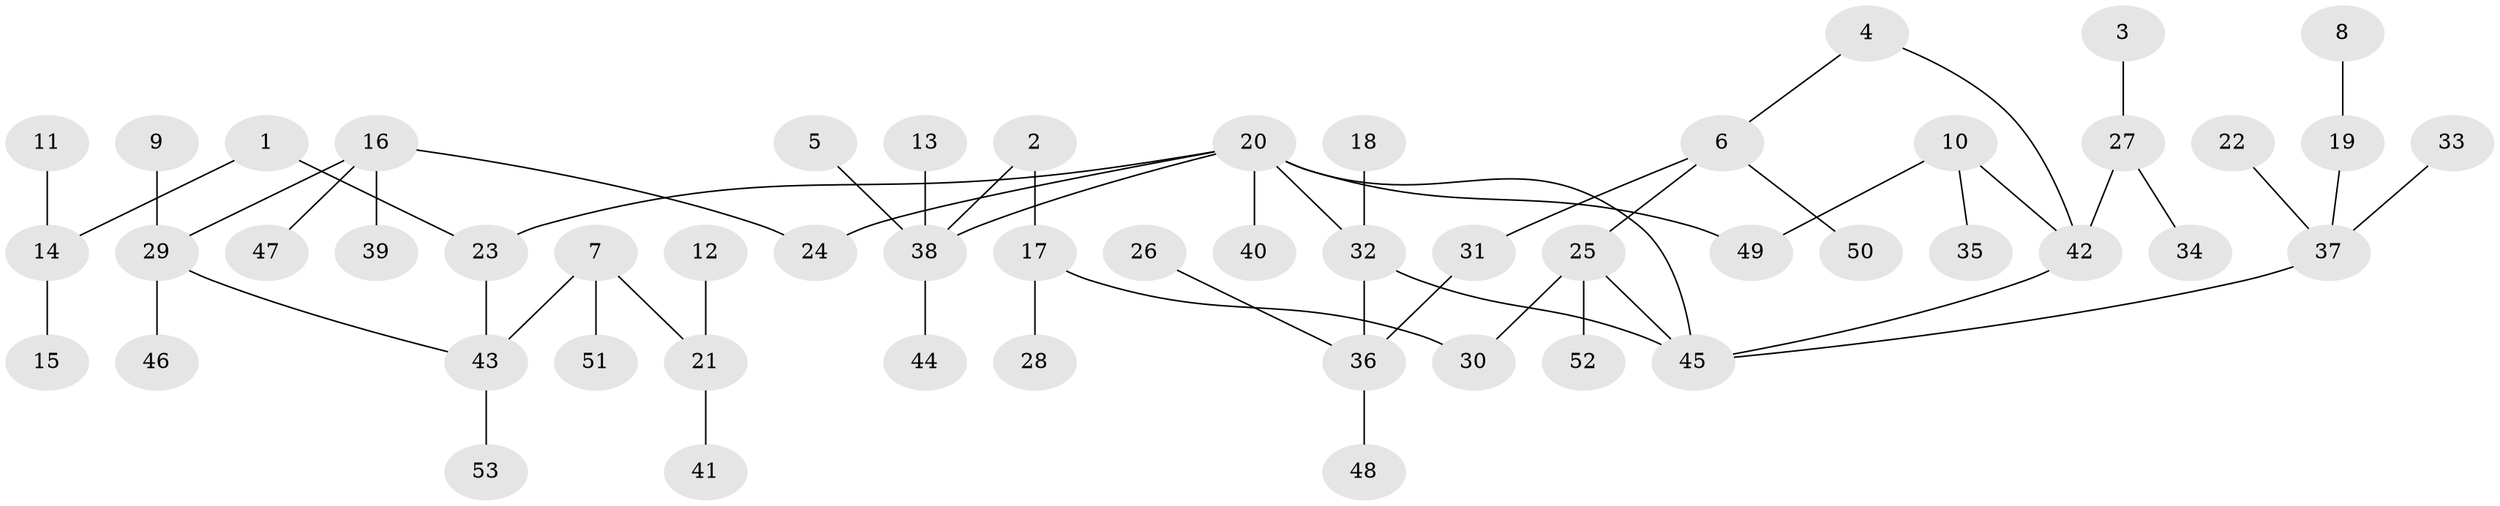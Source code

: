 // original degree distribution, {4: 0.05660377358490566, 9: 0.009433962264150943, 6: 0.02830188679245283, 3: 0.10377358490566038, 5: 0.0660377358490566, 2: 0.25471698113207547, 1: 0.4811320754716981}
// Generated by graph-tools (version 1.1) at 2025/01/03/09/25 03:01:05]
// undirected, 53 vertices, 58 edges
graph export_dot {
graph [start="1"]
  node [color=gray90,style=filled];
  1;
  2;
  3;
  4;
  5;
  6;
  7;
  8;
  9;
  10;
  11;
  12;
  13;
  14;
  15;
  16;
  17;
  18;
  19;
  20;
  21;
  22;
  23;
  24;
  25;
  26;
  27;
  28;
  29;
  30;
  31;
  32;
  33;
  34;
  35;
  36;
  37;
  38;
  39;
  40;
  41;
  42;
  43;
  44;
  45;
  46;
  47;
  48;
  49;
  50;
  51;
  52;
  53;
  1 -- 14 [weight=1.0];
  1 -- 23 [weight=1.0];
  2 -- 17 [weight=1.0];
  2 -- 38 [weight=1.0];
  3 -- 27 [weight=1.0];
  4 -- 6 [weight=1.0];
  4 -- 42 [weight=1.0];
  5 -- 38 [weight=1.0];
  6 -- 25 [weight=1.0];
  6 -- 31 [weight=1.0];
  6 -- 50 [weight=1.0];
  7 -- 21 [weight=1.0];
  7 -- 43 [weight=1.0];
  7 -- 51 [weight=1.0];
  8 -- 19 [weight=1.0];
  9 -- 29 [weight=1.0];
  10 -- 35 [weight=1.0];
  10 -- 42 [weight=1.0];
  10 -- 49 [weight=1.0];
  11 -- 14 [weight=1.0];
  12 -- 21 [weight=1.0];
  13 -- 38 [weight=1.0];
  14 -- 15 [weight=1.0];
  16 -- 24 [weight=1.0];
  16 -- 29 [weight=1.0];
  16 -- 39 [weight=1.0];
  16 -- 47 [weight=1.0];
  17 -- 28 [weight=1.0];
  17 -- 30 [weight=1.0];
  18 -- 32 [weight=1.0];
  19 -- 37 [weight=1.0];
  20 -- 23 [weight=1.0];
  20 -- 24 [weight=1.0];
  20 -- 32 [weight=1.0];
  20 -- 38 [weight=1.0];
  20 -- 40 [weight=1.0];
  20 -- 45 [weight=1.0];
  20 -- 49 [weight=1.0];
  21 -- 41 [weight=1.0];
  22 -- 37 [weight=1.0];
  23 -- 43 [weight=1.0];
  25 -- 30 [weight=1.0];
  25 -- 45 [weight=1.0];
  25 -- 52 [weight=1.0];
  26 -- 36 [weight=1.0];
  27 -- 34 [weight=1.0];
  27 -- 42 [weight=1.0];
  29 -- 43 [weight=1.0];
  29 -- 46 [weight=1.0];
  31 -- 36 [weight=1.0];
  32 -- 36 [weight=1.0];
  32 -- 45 [weight=1.0];
  33 -- 37 [weight=1.0];
  36 -- 48 [weight=1.0];
  37 -- 45 [weight=1.0];
  38 -- 44 [weight=1.0];
  42 -- 45 [weight=1.0];
  43 -- 53 [weight=1.0];
}
